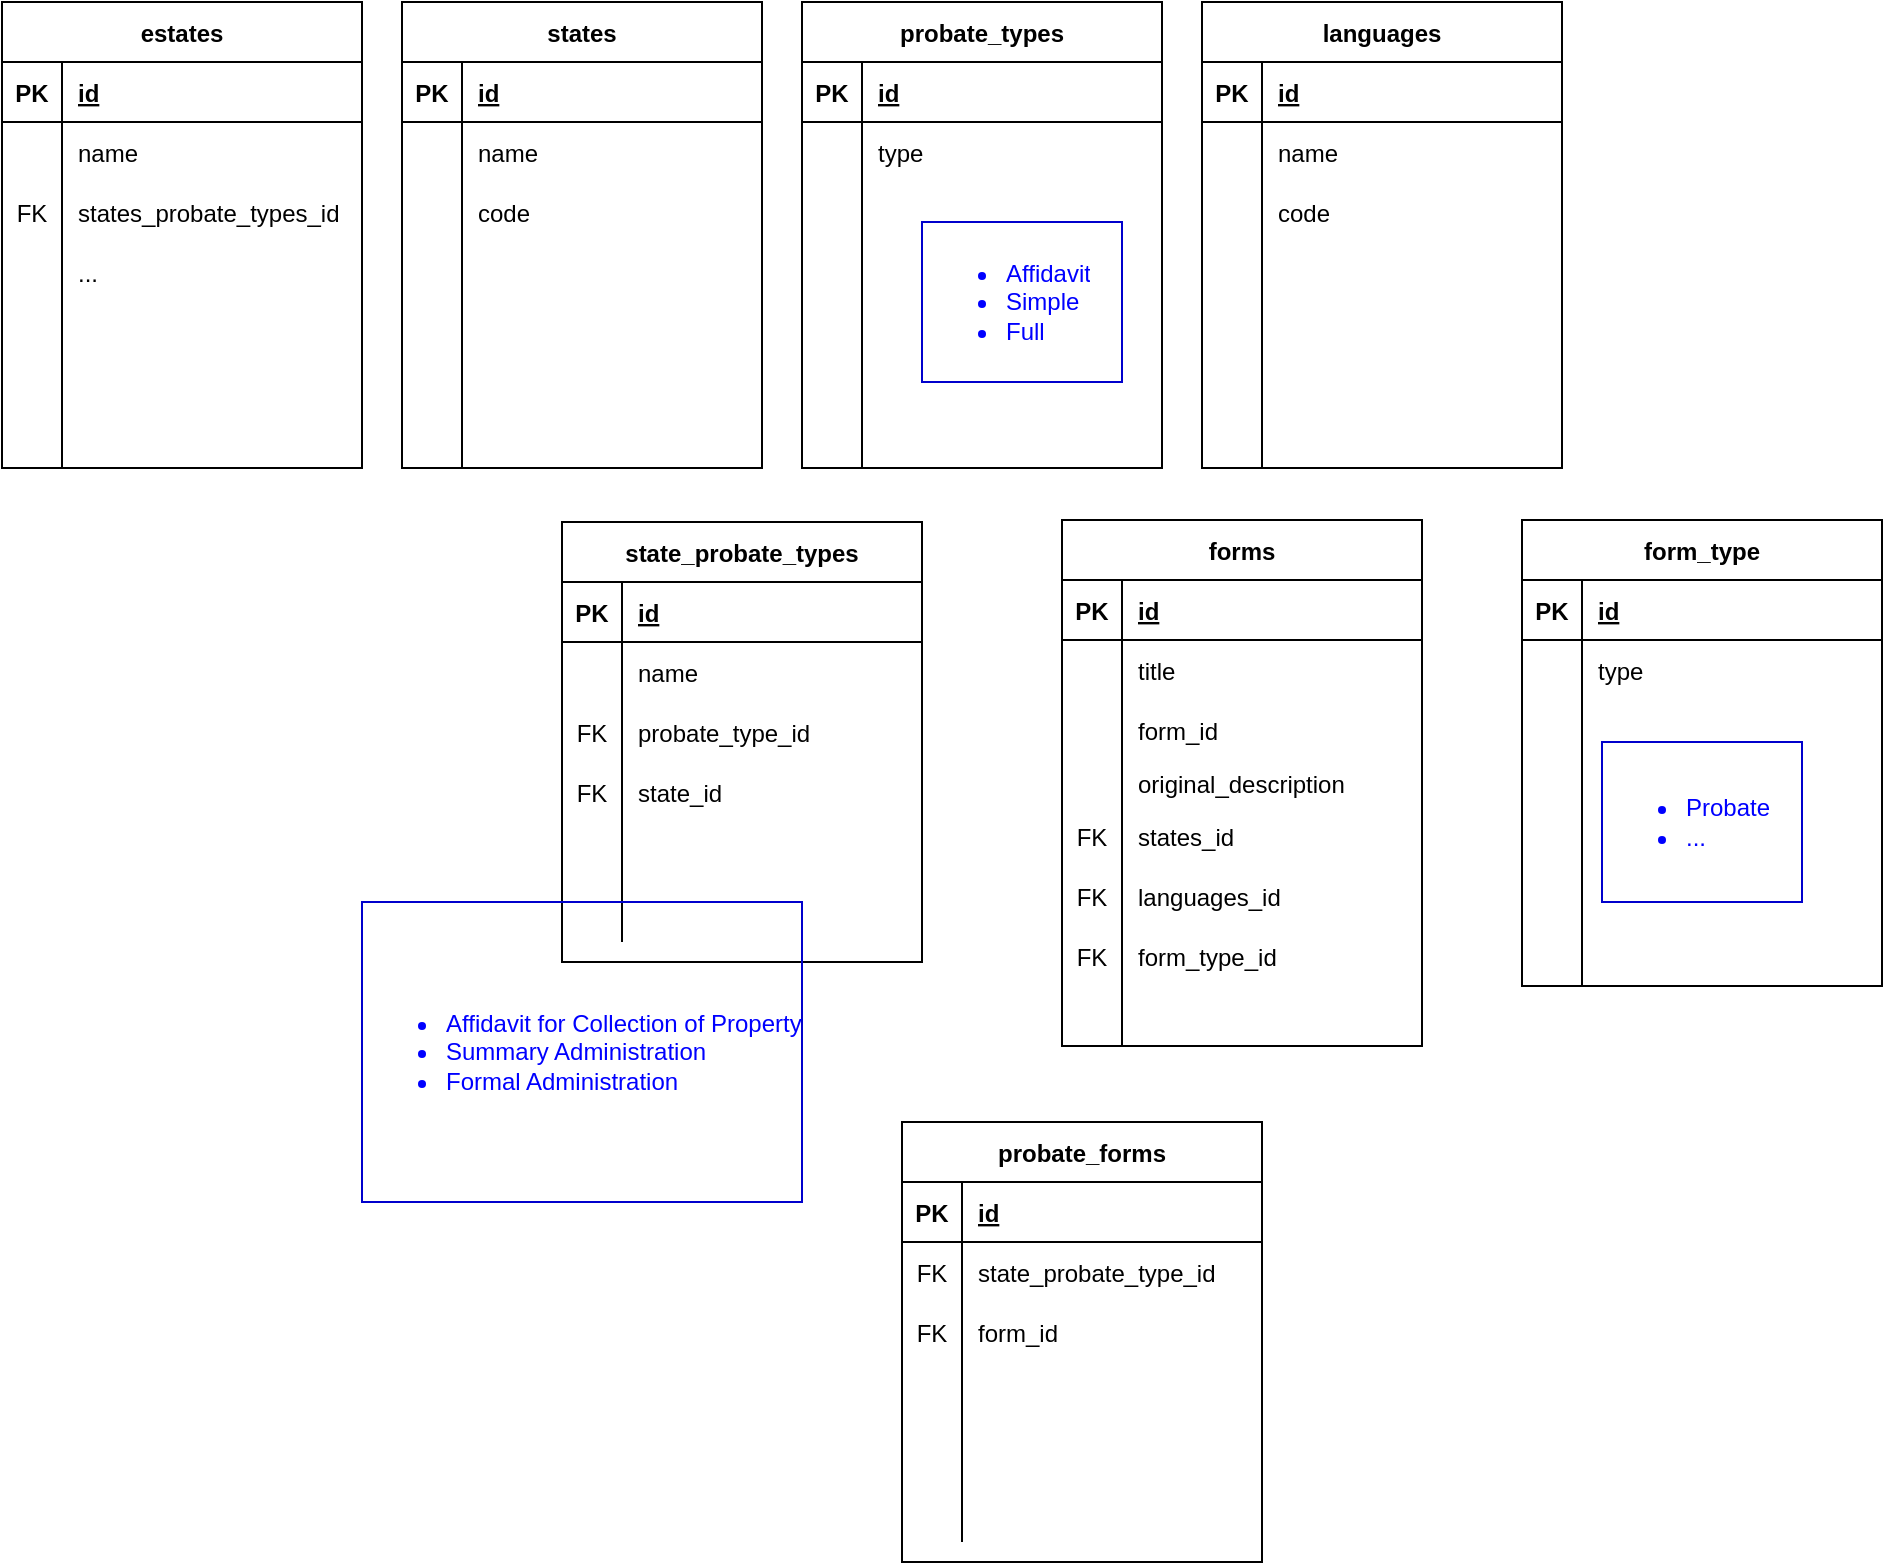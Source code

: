 <mxfile version="20.2.4" type="github">
  <diagram name="Page-1" id="9f46799a-70d6-7492-0946-bef42562c5a5">
    <mxGraphModel dx="1186" dy="667" grid="1" gridSize="10" guides="1" tooltips="1" connect="1" arrows="1" fold="1" page="1" pageScale="1" pageWidth="1100" pageHeight="850" background="none" math="0" shadow="0">
      <root>
        <mxCell id="0" />
        <mxCell id="1" parent="0" />
        <mxCell id="NDFo5cBkrjXVHuGbAwNf-1" value="estates" style="shape=table;startSize=30;container=1;collapsible=1;childLayout=tableLayout;fixedRows=1;rowLines=0;fontStyle=1;align=center;resizeLast=1;" vertex="1" parent="1">
          <mxGeometry x="40" y="40" width="180" height="233" as="geometry" />
        </mxCell>
        <mxCell id="NDFo5cBkrjXVHuGbAwNf-2" value="" style="shape=tableRow;horizontal=0;startSize=0;swimlaneHead=0;swimlaneBody=0;fillColor=none;collapsible=0;dropTarget=0;points=[[0,0.5],[1,0.5]];portConstraint=eastwest;top=0;left=0;right=0;bottom=1;" vertex="1" parent="NDFo5cBkrjXVHuGbAwNf-1">
          <mxGeometry y="30" width="180" height="30" as="geometry" />
        </mxCell>
        <mxCell id="NDFo5cBkrjXVHuGbAwNf-3" value="PK" style="shape=partialRectangle;connectable=0;fillColor=none;top=0;left=0;bottom=0;right=0;fontStyle=1;overflow=hidden;" vertex="1" parent="NDFo5cBkrjXVHuGbAwNf-2">
          <mxGeometry width="30" height="30" as="geometry">
            <mxRectangle width="30" height="30" as="alternateBounds" />
          </mxGeometry>
        </mxCell>
        <mxCell id="NDFo5cBkrjXVHuGbAwNf-4" value="id" style="shape=partialRectangle;connectable=0;fillColor=none;top=0;left=0;bottom=0;right=0;align=left;spacingLeft=6;fontStyle=5;overflow=hidden;" vertex="1" parent="NDFo5cBkrjXVHuGbAwNf-2">
          <mxGeometry x="30" width="150" height="30" as="geometry">
            <mxRectangle width="150" height="30" as="alternateBounds" />
          </mxGeometry>
        </mxCell>
        <mxCell id="NDFo5cBkrjXVHuGbAwNf-5" value="" style="shape=tableRow;horizontal=0;startSize=0;swimlaneHead=0;swimlaneBody=0;fillColor=none;collapsible=0;dropTarget=0;points=[[0,0.5],[1,0.5]];portConstraint=eastwest;top=0;left=0;right=0;bottom=0;" vertex="1" parent="NDFo5cBkrjXVHuGbAwNf-1">
          <mxGeometry y="60" width="180" height="30" as="geometry" />
        </mxCell>
        <mxCell id="NDFo5cBkrjXVHuGbAwNf-6" value="" style="shape=partialRectangle;connectable=0;fillColor=none;top=0;left=0;bottom=0;right=0;editable=1;overflow=hidden;" vertex="1" parent="NDFo5cBkrjXVHuGbAwNf-5">
          <mxGeometry width="30" height="30" as="geometry">
            <mxRectangle width="30" height="30" as="alternateBounds" />
          </mxGeometry>
        </mxCell>
        <mxCell id="NDFo5cBkrjXVHuGbAwNf-7" value="name" style="shape=partialRectangle;connectable=0;fillColor=none;top=0;left=0;bottom=0;right=0;align=left;spacingLeft=6;overflow=hidden;" vertex="1" parent="NDFo5cBkrjXVHuGbAwNf-5">
          <mxGeometry x="30" width="150" height="30" as="geometry">
            <mxRectangle width="150" height="30" as="alternateBounds" />
          </mxGeometry>
        </mxCell>
        <mxCell id="NDFo5cBkrjXVHuGbAwNf-27" value="" style="shape=tableRow;horizontal=0;startSize=0;swimlaneHead=0;swimlaneBody=0;fillColor=none;collapsible=0;dropTarget=0;points=[[0,0.5],[1,0.5]];portConstraint=eastwest;top=0;left=0;right=0;bottom=0;" vertex="1" parent="NDFo5cBkrjXVHuGbAwNf-1">
          <mxGeometry y="90" width="180" height="30" as="geometry" />
        </mxCell>
        <mxCell id="NDFo5cBkrjXVHuGbAwNf-28" value="FK" style="shape=partialRectangle;connectable=0;fillColor=none;top=0;left=0;bottom=0;right=0;fontStyle=0;overflow=hidden;" vertex="1" parent="NDFo5cBkrjXVHuGbAwNf-27">
          <mxGeometry width="30" height="30" as="geometry">
            <mxRectangle width="30" height="30" as="alternateBounds" />
          </mxGeometry>
        </mxCell>
        <mxCell id="NDFo5cBkrjXVHuGbAwNf-29" value="states_probate_types_id" style="shape=partialRectangle;connectable=0;fillColor=none;top=0;left=0;bottom=0;right=0;align=left;spacingLeft=6;fontStyle=0;overflow=hidden;" vertex="1" parent="NDFo5cBkrjXVHuGbAwNf-27">
          <mxGeometry x="30" width="150" height="30" as="geometry">
            <mxRectangle width="150" height="30" as="alternateBounds" />
          </mxGeometry>
        </mxCell>
        <mxCell id="NDFo5cBkrjXVHuGbAwNf-37" value="" style="shape=tableRow;horizontal=0;startSize=0;swimlaneHead=0;swimlaneBody=0;fillColor=none;collapsible=0;dropTarget=0;points=[[0,0.5],[1,0.5]];portConstraint=eastwest;top=0;left=0;right=0;bottom=0;" vertex="1" parent="NDFo5cBkrjXVHuGbAwNf-1">
          <mxGeometry y="120" width="180" height="30" as="geometry" />
        </mxCell>
        <mxCell id="NDFo5cBkrjXVHuGbAwNf-38" value="" style="shape=partialRectangle;connectable=0;fillColor=none;top=0;left=0;bottom=0;right=0;editable=1;overflow=hidden;" vertex="1" parent="NDFo5cBkrjXVHuGbAwNf-37">
          <mxGeometry width="30" height="30" as="geometry">
            <mxRectangle width="30" height="30" as="alternateBounds" />
          </mxGeometry>
        </mxCell>
        <mxCell id="NDFo5cBkrjXVHuGbAwNf-39" value="..." style="shape=partialRectangle;connectable=0;fillColor=none;top=0;left=0;bottom=0;right=0;align=left;spacingLeft=6;overflow=hidden;" vertex="1" parent="NDFo5cBkrjXVHuGbAwNf-37">
          <mxGeometry x="30" width="150" height="30" as="geometry">
            <mxRectangle width="150" height="30" as="alternateBounds" />
          </mxGeometry>
        </mxCell>
        <mxCell id="NDFo5cBkrjXVHuGbAwNf-8" value="" style="shape=tableRow;horizontal=0;startSize=0;swimlaneHead=0;swimlaneBody=0;fillColor=none;collapsible=0;dropTarget=0;points=[[0,0.5],[1,0.5]];portConstraint=eastwest;top=0;left=0;right=0;bottom=0;" vertex="1" parent="NDFo5cBkrjXVHuGbAwNf-1">
          <mxGeometry y="150" width="180" height="30" as="geometry" />
        </mxCell>
        <mxCell id="NDFo5cBkrjXVHuGbAwNf-9" value="" style="shape=partialRectangle;connectable=0;fillColor=none;top=0;left=0;bottom=0;right=0;editable=1;overflow=hidden;" vertex="1" parent="NDFo5cBkrjXVHuGbAwNf-8">
          <mxGeometry width="30" height="30" as="geometry">
            <mxRectangle width="30" height="30" as="alternateBounds" />
          </mxGeometry>
        </mxCell>
        <mxCell id="NDFo5cBkrjXVHuGbAwNf-10" value="" style="shape=partialRectangle;connectable=0;fillColor=none;top=0;left=0;bottom=0;right=0;align=left;spacingLeft=6;overflow=hidden;" vertex="1" parent="NDFo5cBkrjXVHuGbAwNf-8">
          <mxGeometry x="30" width="150" height="30" as="geometry">
            <mxRectangle width="150" height="30" as="alternateBounds" />
          </mxGeometry>
        </mxCell>
        <mxCell id="NDFo5cBkrjXVHuGbAwNf-11" value="" style="shape=tableRow;horizontal=0;startSize=0;swimlaneHead=0;swimlaneBody=0;fillColor=none;collapsible=0;dropTarget=0;points=[[0,0.5],[1,0.5]];portConstraint=eastwest;top=0;left=0;right=0;bottom=0;" vertex="1" parent="NDFo5cBkrjXVHuGbAwNf-1">
          <mxGeometry y="180" width="180" height="23" as="geometry" />
        </mxCell>
        <mxCell id="NDFo5cBkrjXVHuGbAwNf-12" value="" style="shape=partialRectangle;connectable=0;fillColor=none;top=0;left=0;bottom=0;right=0;editable=1;overflow=hidden;" vertex="1" parent="NDFo5cBkrjXVHuGbAwNf-11">
          <mxGeometry width="30" height="23" as="geometry">
            <mxRectangle width="30" height="23" as="alternateBounds" />
          </mxGeometry>
        </mxCell>
        <mxCell id="NDFo5cBkrjXVHuGbAwNf-13" value="" style="shape=partialRectangle;connectable=0;fillColor=none;top=0;left=0;bottom=0;right=0;align=left;spacingLeft=6;overflow=hidden;" vertex="1" parent="NDFo5cBkrjXVHuGbAwNf-11">
          <mxGeometry x="30" width="150" height="23" as="geometry">
            <mxRectangle width="150" height="23" as="alternateBounds" />
          </mxGeometry>
        </mxCell>
        <mxCell id="NDFo5cBkrjXVHuGbAwNf-30" value="" style="shape=tableRow;horizontal=0;startSize=0;swimlaneHead=0;swimlaneBody=0;fillColor=none;collapsible=0;dropTarget=0;points=[[0,0.5],[1,0.5]];portConstraint=eastwest;top=0;left=0;right=0;bottom=0;" vertex="1" parent="NDFo5cBkrjXVHuGbAwNf-1">
          <mxGeometry y="203" width="180" height="30" as="geometry" />
        </mxCell>
        <mxCell id="NDFo5cBkrjXVHuGbAwNf-31" value="" style="shape=partialRectangle;connectable=0;fillColor=none;top=0;left=0;bottom=0;right=0;fontStyle=0;overflow=hidden;" vertex="1" parent="NDFo5cBkrjXVHuGbAwNf-30">
          <mxGeometry width="30" height="30" as="geometry">
            <mxRectangle width="30" height="30" as="alternateBounds" />
          </mxGeometry>
        </mxCell>
        <mxCell id="NDFo5cBkrjXVHuGbAwNf-32" value="" style="shape=partialRectangle;connectable=0;fillColor=none;top=0;left=0;bottom=0;right=0;align=left;spacingLeft=6;fontStyle=0;overflow=hidden;" vertex="1" parent="NDFo5cBkrjXVHuGbAwNf-30">
          <mxGeometry x="30" width="150" height="30" as="geometry">
            <mxRectangle width="150" height="30" as="alternateBounds" />
          </mxGeometry>
        </mxCell>
        <mxCell id="NDFo5cBkrjXVHuGbAwNf-40" value="forms" style="shape=table;startSize=30;container=1;collapsible=1;childLayout=tableLayout;fixedRows=1;rowLines=0;fontStyle=1;align=center;resizeLast=1;" vertex="1" parent="1">
          <mxGeometry x="570" y="299" width="180" height="263" as="geometry" />
        </mxCell>
        <mxCell id="NDFo5cBkrjXVHuGbAwNf-41" value="" style="shape=tableRow;horizontal=0;startSize=0;swimlaneHead=0;swimlaneBody=0;fillColor=none;collapsible=0;dropTarget=0;points=[[0,0.5],[1,0.5]];portConstraint=eastwest;top=0;left=0;right=0;bottom=1;" vertex="1" parent="NDFo5cBkrjXVHuGbAwNf-40">
          <mxGeometry y="30" width="180" height="30" as="geometry" />
        </mxCell>
        <mxCell id="NDFo5cBkrjXVHuGbAwNf-42" value="PK" style="shape=partialRectangle;connectable=0;fillColor=none;top=0;left=0;bottom=0;right=0;fontStyle=1;overflow=hidden;" vertex="1" parent="NDFo5cBkrjXVHuGbAwNf-41">
          <mxGeometry width="30" height="30" as="geometry">
            <mxRectangle width="30" height="30" as="alternateBounds" />
          </mxGeometry>
        </mxCell>
        <mxCell id="NDFo5cBkrjXVHuGbAwNf-43" value="id" style="shape=partialRectangle;connectable=0;fillColor=none;top=0;left=0;bottom=0;right=0;align=left;spacingLeft=6;fontStyle=5;overflow=hidden;" vertex="1" parent="NDFo5cBkrjXVHuGbAwNf-41">
          <mxGeometry x="30" width="150" height="30" as="geometry">
            <mxRectangle width="150" height="30" as="alternateBounds" />
          </mxGeometry>
        </mxCell>
        <mxCell id="NDFo5cBkrjXVHuGbAwNf-44" value="" style="shape=tableRow;horizontal=0;startSize=0;swimlaneHead=0;swimlaneBody=0;fillColor=none;collapsible=0;dropTarget=0;points=[[0,0.5],[1,0.5]];portConstraint=eastwest;top=0;left=0;right=0;bottom=0;" vertex="1" parent="NDFo5cBkrjXVHuGbAwNf-40">
          <mxGeometry y="60" width="180" height="30" as="geometry" />
        </mxCell>
        <mxCell id="NDFo5cBkrjXVHuGbAwNf-45" value="" style="shape=partialRectangle;connectable=0;fillColor=none;top=0;left=0;bottom=0;right=0;editable=1;overflow=hidden;" vertex="1" parent="NDFo5cBkrjXVHuGbAwNf-44">
          <mxGeometry width="30" height="30" as="geometry">
            <mxRectangle width="30" height="30" as="alternateBounds" />
          </mxGeometry>
        </mxCell>
        <mxCell id="NDFo5cBkrjXVHuGbAwNf-46" value="title" style="shape=partialRectangle;connectable=0;fillColor=none;top=0;left=0;bottom=0;right=0;align=left;spacingLeft=6;overflow=hidden;" vertex="1" parent="NDFo5cBkrjXVHuGbAwNf-44">
          <mxGeometry x="30" width="150" height="30" as="geometry">
            <mxRectangle width="150" height="30" as="alternateBounds" />
          </mxGeometry>
        </mxCell>
        <mxCell id="NDFo5cBkrjXVHuGbAwNf-47" value="" style="shape=tableRow;horizontal=0;startSize=0;swimlaneHead=0;swimlaneBody=0;fillColor=none;collapsible=0;dropTarget=0;points=[[0,0.5],[1,0.5]];portConstraint=eastwest;top=0;left=0;right=0;bottom=0;" vertex="1" parent="NDFo5cBkrjXVHuGbAwNf-40">
          <mxGeometry y="90" width="180" height="30" as="geometry" />
        </mxCell>
        <mxCell id="NDFo5cBkrjXVHuGbAwNf-48" value="" style="shape=partialRectangle;connectable=0;fillColor=none;top=0;left=0;bottom=0;right=0;editable=1;overflow=hidden;" vertex="1" parent="NDFo5cBkrjXVHuGbAwNf-47">
          <mxGeometry width="30" height="30" as="geometry">
            <mxRectangle width="30" height="30" as="alternateBounds" />
          </mxGeometry>
        </mxCell>
        <mxCell id="NDFo5cBkrjXVHuGbAwNf-49" value="form_id" style="shape=partialRectangle;connectable=0;fillColor=none;top=0;left=0;bottom=0;right=0;align=left;spacingLeft=6;overflow=hidden;" vertex="1" parent="NDFo5cBkrjXVHuGbAwNf-47">
          <mxGeometry x="30" width="150" height="30" as="geometry">
            <mxRectangle width="150" height="30" as="alternateBounds" />
          </mxGeometry>
        </mxCell>
        <mxCell id="NDFo5cBkrjXVHuGbAwNf-50" value="" style="shape=tableRow;horizontal=0;startSize=0;swimlaneHead=0;swimlaneBody=0;fillColor=none;collapsible=0;dropTarget=0;points=[[0,0.5],[1,0.5]];portConstraint=eastwest;top=0;left=0;right=0;bottom=0;" vertex="1" parent="NDFo5cBkrjXVHuGbAwNf-40">
          <mxGeometry y="120" width="180" height="23" as="geometry" />
        </mxCell>
        <mxCell id="NDFo5cBkrjXVHuGbAwNf-51" value="" style="shape=partialRectangle;connectable=0;fillColor=none;top=0;left=0;bottom=0;right=0;editable=1;overflow=hidden;" vertex="1" parent="NDFo5cBkrjXVHuGbAwNf-50">
          <mxGeometry width="30" height="23" as="geometry">
            <mxRectangle width="30" height="23" as="alternateBounds" />
          </mxGeometry>
        </mxCell>
        <mxCell id="NDFo5cBkrjXVHuGbAwNf-52" value="original_description" style="shape=partialRectangle;connectable=0;fillColor=none;top=0;left=0;bottom=0;right=0;align=left;spacingLeft=6;overflow=hidden;" vertex="1" parent="NDFo5cBkrjXVHuGbAwNf-50">
          <mxGeometry x="30" width="150" height="23" as="geometry">
            <mxRectangle width="150" height="23" as="alternateBounds" />
          </mxGeometry>
        </mxCell>
        <mxCell id="NDFo5cBkrjXVHuGbAwNf-53" value="" style="shape=tableRow;horizontal=0;startSize=0;swimlaneHead=0;swimlaneBody=0;fillColor=none;collapsible=0;dropTarget=0;points=[[0,0.5],[1,0.5]];portConstraint=eastwest;top=0;left=0;right=0;bottom=0;" vertex="1" parent="NDFo5cBkrjXVHuGbAwNf-40">
          <mxGeometry y="143" width="180" height="30" as="geometry" />
        </mxCell>
        <mxCell id="NDFo5cBkrjXVHuGbAwNf-54" value="FK" style="shape=partialRectangle;connectable=0;fillColor=none;top=0;left=0;bottom=0;right=0;fontStyle=0;overflow=hidden;" vertex="1" parent="NDFo5cBkrjXVHuGbAwNf-53">
          <mxGeometry width="30" height="30" as="geometry">
            <mxRectangle width="30" height="30" as="alternateBounds" />
          </mxGeometry>
        </mxCell>
        <mxCell id="NDFo5cBkrjXVHuGbAwNf-55" value="states_id" style="shape=partialRectangle;connectable=0;fillColor=none;top=0;left=0;bottom=0;right=0;align=left;spacingLeft=6;fontStyle=0;overflow=hidden;" vertex="1" parent="NDFo5cBkrjXVHuGbAwNf-53">
          <mxGeometry x="30" width="150" height="30" as="geometry">
            <mxRectangle width="150" height="30" as="alternateBounds" />
          </mxGeometry>
        </mxCell>
        <mxCell id="NDFo5cBkrjXVHuGbAwNf-56" value="" style="shape=tableRow;horizontal=0;startSize=0;swimlaneHead=0;swimlaneBody=0;fillColor=none;collapsible=0;dropTarget=0;points=[[0,0.5],[1,0.5]];portConstraint=eastwest;top=0;left=0;right=0;bottom=0;" vertex="1" parent="NDFo5cBkrjXVHuGbAwNf-40">
          <mxGeometry y="173" width="180" height="30" as="geometry" />
        </mxCell>
        <mxCell id="NDFo5cBkrjXVHuGbAwNf-57" value="FK" style="shape=partialRectangle;connectable=0;fillColor=none;top=0;left=0;bottom=0;right=0;fontStyle=0;overflow=hidden;" vertex="1" parent="NDFo5cBkrjXVHuGbAwNf-56">
          <mxGeometry width="30" height="30" as="geometry">
            <mxRectangle width="30" height="30" as="alternateBounds" />
          </mxGeometry>
        </mxCell>
        <mxCell id="NDFo5cBkrjXVHuGbAwNf-58" value="languages_id" style="shape=partialRectangle;connectable=0;fillColor=none;top=0;left=0;bottom=0;right=0;align=left;spacingLeft=6;fontStyle=0;overflow=hidden;" vertex="1" parent="NDFo5cBkrjXVHuGbAwNf-56">
          <mxGeometry x="30" width="150" height="30" as="geometry">
            <mxRectangle width="150" height="30" as="alternateBounds" />
          </mxGeometry>
        </mxCell>
        <mxCell id="NDFo5cBkrjXVHuGbAwNf-213" value="" style="shape=tableRow;horizontal=0;startSize=0;swimlaneHead=0;swimlaneBody=0;fillColor=none;collapsible=0;dropTarget=0;points=[[0,0.5],[1,0.5]];portConstraint=eastwest;top=0;left=0;right=0;bottom=0;" vertex="1" parent="NDFo5cBkrjXVHuGbAwNf-40">
          <mxGeometry y="203" width="180" height="30" as="geometry" />
        </mxCell>
        <mxCell id="NDFo5cBkrjXVHuGbAwNf-214" value="FK" style="shape=partialRectangle;connectable=0;fillColor=none;top=0;left=0;bottom=0;right=0;fontStyle=0;overflow=hidden;" vertex="1" parent="NDFo5cBkrjXVHuGbAwNf-213">
          <mxGeometry width="30" height="30" as="geometry">
            <mxRectangle width="30" height="30" as="alternateBounds" />
          </mxGeometry>
        </mxCell>
        <mxCell id="NDFo5cBkrjXVHuGbAwNf-215" value="form_type_id" style="shape=partialRectangle;connectable=0;fillColor=none;top=0;left=0;bottom=0;right=0;align=left;spacingLeft=6;fontStyle=0;overflow=hidden;" vertex="1" parent="NDFo5cBkrjXVHuGbAwNf-213">
          <mxGeometry x="30" width="150" height="30" as="geometry">
            <mxRectangle width="150" height="30" as="alternateBounds" />
          </mxGeometry>
        </mxCell>
        <mxCell id="NDFo5cBkrjXVHuGbAwNf-59" value="" style="shape=tableRow;horizontal=0;startSize=0;swimlaneHead=0;swimlaneBody=0;fillColor=none;collapsible=0;dropTarget=0;points=[[0,0.5],[1,0.5]];portConstraint=eastwest;top=0;left=0;right=0;bottom=0;" vertex="1" parent="NDFo5cBkrjXVHuGbAwNf-40">
          <mxGeometry y="233" width="180" height="30" as="geometry" />
        </mxCell>
        <mxCell id="NDFo5cBkrjXVHuGbAwNf-60" value="" style="shape=partialRectangle;connectable=0;fillColor=none;top=0;left=0;bottom=0;right=0;editable=1;overflow=hidden;" vertex="1" parent="NDFo5cBkrjXVHuGbAwNf-59">
          <mxGeometry width="30" height="30" as="geometry">
            <mxRectangle width="30" height="30" as="alternateBounds" />
          </mxGeometry>
        </mxCell>
        <mxCell id="NDFo5cBkrjXVHuGbAwNf-61" value="" style="shape=partialRectangle;connectable=0;fillColor=none;top=0;left=0;bottom=0;right=0;align=left;spacingLeft=6;overflow=hidden;" vertex="1" parent="NDFo5cBkrjXVHuGbAwNf-59">
          <mxGeometry x="30" width="150" height="30" as="geometry">
            <mxRectangle width="150" height="30" as="alternateBounds" />
          </mxGeometry>
        </mxCell>
        <mxCell id="NDFo5cBkrjXVHuGbAwNf-62" value="probate_types" style="shape=table;startSize=30;container=1;collapsible=1;childLayout=tableLayout;fixedRows=1;rowLines=0;fontStyle=1;align=center;resizeLast=1;" vertex="1" parent="1">
          <mxGeometry x="440" y="40" width="180" height="233" as="geometry" />
        </mxCell>
        <mxCell id="NDFo5cBkrjXVHuGbAwNf-63" value="" style="shape=tableRow;horizontal=0;startSize=0;swimlaneHead=0;swimlaneBody=0;fillColor=none;collapsible=0;dropTarget=0;points=[[0,0.5],[1,0.5]];portConstraint=eastwest;top=0;left=0;right=0;bottom=1;" vertex="1" parent="NDFo5cBkrjXVHuGbAwNf-62">
          <mxGeometry y="30" width="180" height="30" as="geometry" />
        </mxCell>
        <mxCell id="NDFo5cBkrjXVHuGbAwNf-64" value="PK" style="shape=partialRectangle;connectable=0;fillColor=none;top=0;left=0;bottom=0;right=0;fontStyle=1;overflow=hidden;" vertex="1" parent="NDFo5cBkrjXVHuGbAwNf-63">
          <mxGeometry width="30" height="30" as="geometry">
            <mxRectangle width="30" height="30" as="alternateBounds" />
          </mxGeometry>
        </mxCell>
        <mxCell id="NDFo5cBkrjXVHuGbAwNf-65" value="id" style="shape=partialRectangle;connectable=0;fillColor=none;top=0;left=0;bottom=0;right=0;align=left;spacingLeft=6;fontStyle=5;overflow=hidden;" vertex="1" parent="NDFo5cBkrjXVHuGbAwNf-63">
          <mxGeometry x="30" width="150" height="30" as="geometry">
            <mxRectangle width="150" height="30" as="alternateBounds" />
          </mxGeometry>
        </mxCell>
        <mxCell id="NDFo5cBkrjXVHuGbAwNf-66" value="" style="shape=tableRow;horizontal=0;startSize=0;swimlaneHead=0;swimlaneBody=0;fillColor=none;collapsible=0;dropTarget=0;points=[[0,0.5],[1,0.5]];portConstraint=eastwest;top=0;left=0;right=0;bottom=0;" vertex="1" parent="NDFo5cBkrjXVHuGbAwNf-62">
          <mxGeometry y="60" width="180" height="30" as="geometry" />
        </mxCell>
        <mxCell id="NDFo5cBkrjXVHuGbAwNf-67" value="" style="shape=partialRectangle;connectable=0;fillColor=none;top=0;left=0;bottom=0;right=0;editable=1;overflow=hidden;" vertex="1" parent="NDFo5cBkrjXVHuGbAwNf-66">
          <mxGeometry width="30" height="30" as="geometry">
            <mxRectangle width="30" height="30" as="alternateBounds" />
          </mxGeometry>
        </mxCell>
        <mxCell id="NDFo5cBkrjXVHuGbAwNf-68" value="type" style="shape=partialRectangle;connectable=0;fillColor=none;top=0;left=0;bottom=0;right=0;align=left;spacingLeft=6;overflow=hidden;" vertex="1" parent="NDFo5cBkrjXVHuGbAwNf-66">
          <mxGeometry x="30" width="150" height="30" as="geometry">
            <mxRectangle width="150" height="30" as="alternateBounds" />
          </mxGeometry>
        </mxCell>
        <mxCell id="NDFo5cBkrjXVHuGbAwNf-69" value="" style="shape=tableRow;horizontal=0;startSize=0;swimlaneHead=0;swimlaneBody=0;fillColor=none;collapsible=0;dropTarget=0;points=[[0,0.5],[1,0.5]];portConstraint=eastwest;top=0;left=0;right=0;bottom=0;" vertex="1" parent="NDFo5cBkrjXVHuGbAwNf-62">
          <mxGeometry y="90" width="180" height="30" as="geometry" />
        </mxCell>
        <mxCell id="NDFo5cBkrjXVHuGbAwNf-70" value="" style="shape=partialRectangle;connectable=0;fillColor=none;top=0;left=0;bottom=0;right=0;fontStyle=0;overflow=hidden;" vertex="1" parent="NDFo5cBkrjXVHuGbAwNf-69">
          <mxGeometry width="30" height="30" as="geometry">
            <mxRectangle width="30" height="30" as="alternateBounds" />
          </mxGeometry>
        </mxCell>
        <mxCell id="NDFo5cBkrjXVHuGbAwNf-71" value="" style="shape=partialRectangle;connectable=0;fillColor=none;top=0;left=0;bottom=0;right=0;align=left;spacingLeft=6;fontStyle=0;overflow=hidden;" vertex="1" parent="NDFo5cBkrjXVHuGbAwNf-69">
          <mxGeometry x="30" width="150" height="30" as="geometry">
            <mxRectangle width="150" height="30" as="alternateBounds" />
          </mxGeometry>
        </mxCell>
        <mxCell id="NDFo5cBkrjXVHuGbAwNf-72" value="" style="shape=tableRow;horizontal=0;startSize=0;swimlaneHead=0;swimlaneBody=0;fillColor=none;collapsible=0;dropTarget=0;points=[[0,0.5],[1,0.5]];portConstraint=eastwest;top=0;left=0;right=0;bottom=0;" vertex="1" parent="NDFo5cBkrjXVHuGbAwNf-62">
          <mxGeometry y="120" width="180" height="30" as="geometry" />
        </mxCell>
        <mxCell id="NDFo5cBkrjXVHuGbAwNf-73" value="" style="shape=partialRectangle;connectable=0;fillColor=none;top=0;left=0;bottom=0;right=0;editable=1;overflow=hidden;" vertex="1" parent="NDFo5cBkrjXVHuGbAwNf-72">
          <mxGeometry width="30" height="30" as="geometry">
            <mxRectangle width="30" height="30" as="alternateBounds" />
          </mxGeometry>
        </mxCell>
        <mxCell id="NDFo5cBkrjXVHuGbAwNf-74" value="" style="shape=partialRectangle;connectable=0;fillColor=none;top=0;left=0;bottom=0;right=0;align=left;spacingLeft=6;overflow=hidden;" vertex="1" parent="NDFo5cBkrjXVHuGbAwNf-72">
          <mxGeometry x="30" width="150" height="30" as="geometry">
            <mxRectangle width="150" height="30" as="alternateBounds" />
          </mxGeometry>
        </mxCell>
        <mxCell id="NDFo5cBkrjXVHuGbAwNf-75" value="" style="shape=tableRow;horizontal=0;startSize=0;swimlaneHead=0;swimlaneBody=0;fillColor=none;collapsible=0;dropTarget=0;points=[[0,0.5],[1,0.5]];portConstraint=eastwest;top=0;left=0;right=0;bottom=0;" vertex="1" parent="NDFo5cBkrjXVHuGbAwNf-62">
          <mxGeometry y="150" width="180" height="30" as="geometry" />
        </mxCell>
        <mxCell id="NDFo5cBkrjXVHuGbAwNf-76" value="" style="shape=partialRectangle;connectable=0;fillColor=none;top=0;left=0;bottom=0;right=0;editable=1;overflow=hidden;" vertex="1" parent="NDFo5cBkrjXVHuGbAwNf-75">
          <mxGeometry width="30" height="30" as="geometry">
            <mxRectangle width="30" height="30" as="alternateBounds" />
          </mxGeometry>
        </mxCell>
        <mxCell id="NDFo5cBkrjXVHuGbAwNf-77" value="" style="shape=partialRectangle;connectable=0;fillColor=none;top=0;left=0;bottom=0;right=0;align=left;spacingLeft=6;overflow=hidden;" vertex="1" parent="NDFo5cBkrjXVHuGbAwNf-75">
          <mxGeometry x="30" width="150" height="30" as="geometry">
            <mxRectangle width="150" height="30" as="alternateBounds" />
          </mxGeometry>
        </mxCell>
        <mxCell id="NDFo5cBkrjXVHuGbAwNf-78" value="" style="shape=tableRow;horizontal=0;startSize=0;swimlaneHead=0;swimlaneBody=0;fillColor=none;collapsible=0;dropTarget=0;points=[[0,0.5],[1,0.5]];portConstraint=eastwest;top=0;left=0;right=0;bottom=0;" vertex="1" parent="NDFo5cBkrjXVHuGbAwNf-62">
          <mxGeometry y="180" width="180" height="23" as="geometry" />
        </mxCell>
        <mxCell id="NDFo5cBkrjXVHuGbAwNf-79" value="" style="shape=partialRectangle;connectable=0;fillColor=none;top=0;left=0;bottom=0;right=0;editable=1;overflow=hidden;" vertex="1" parent="NDFo5cBkrjXVHuGbAwNf-78">
          <mxGeometry width="30" height="23" as="geometry">
            <mxRectangle width="30" height="23" as="alternateBounds" />
          </mxGeometry>
        </mxCell>
        <mxCell id="NDFo5cBkrjXVHuGbAwNf-80" value="" style="shape=partialRectangle;connectable=0;fillColor=none;top=0;left=0;bottom=0;right=0;align=left;spacingLeft=6;overflow=hidden;" vertex="1" parent="NDFo5cBkrjXVHuGbAwNf-78">
          <mxGeometry x="30" width="150" height="23" as="geometry">
            <mxRectangle width="150" height="23" as="alternateBounds" />
          </mxGeometry>
        </mxCell>
        <mxCell id="NDFo5cBkrjXVHuGbAwNf-81" value="" style="shape=tableRow;horizontal=0;startSize=0;swimlaneHead=0;swimlaneBody=0;fillColor=none;collapsible=0;dropTarget=0;points=[[0,0.5],[1,0.5]];portConstraint=eastwest;top=0;left=0;right=0;bottom=0;" vertex="1" parent="NDFo5cBkrjXVHuGbAwNf-62">
          <mxGeometry y="203" width="180" height="30" as="geometry" />
        </mxCell>
        <mxCell id="NDFo5cBkrjXVHuGbAwNf-82" value="" style="shape=partialRectangle;connectable=0;fillColor=none;top=0;left=0;bottom=0;right=0;fontStyle=0;overflow=hidden;" vertex="1" parent="NDFo5cBkrjXVHuGbAwNf-81">
          <mxGeometry width="30" height="30" as="geometry">
            <mxRectangle width="30" height="30" as="alternateBounds" />
          </mxGeometry>
        </mxCell>
        <mxCell id="NDFo5cBkrjXVHuGbAwNf-83" value="" style="shape=partialRectangle;connectable=0;fillColor=none;top=0;left=0;bottom=0;right=0;align=left;spacingLeft=6;fontStyle=0;overflow=hidden;" vertex="1" parent="NDFo5cBkrjXVHuGbAwNf-81">
          <mxGeometry x="30" width="150" height="30" as="geometry">
            <mxRectangle width="150" height="30" as="alternateBounds" />
          </mxGeometry>
        </mxCell>
        <mxCell id="NDFo5cBkrjXVHuGbAwNf-112" value="state_probate_types" style="shape=table;startSize=30;container=1;collapsible=1;childLayout=tableLayout;fixedRows=1;rowLines=0;fontStyle=1;align=center;resizeLast=1;" vertex="1" parent="1">
          <mxGeometry x="320" y="300" width="180" height="220" as="geometry" />
        </mxCell>
        <mxCell id="NDFo5cBkrjXVHuGbAwNf-113" value="" style="shape=tableRow;horizontal=0;startSize=0;swimlaneHead=0;swimlaneBody=0;fillColor=none;collapsible=0;dropTarget=0;points=[[0,0.5],[1,0.5]];portConstraint=eastwest;top=0;left=0;right=0;bottom=1;" vertex="1" parent="NDFo5cBkrjXVHuGbAwNf-112">
          <mxGeometry y="30" width="180" height="30" as="geometry" />
        </mxCell>
        <mxCell id="NDFo5cBkrjXVHuGbAwNf-114" value="PK" style="shape=partialRectangle;connectable=0;fillColor=none;top=0;left=0;bottom=0;right=0;fontStyle=1;overflow=hidden;" vertex="1" parent="NDFo5cBkrjXVHuGbAwNf-113">
          <mxGeometry width="30" height="30" as="geometry">
            <mxRectangle width="30" height="30" as="alternateBounds" />
          </mxGeometry>
        </mxCell>
        <mxCell id="NDFo5cBkrjXVHuGbAwNf-115" value="id" style="shape=partialRectangle;connectable=0;fillColor=none;top=0;left=0;bottom=0;right=0;align=left;spacingLeft=6;fontStyle=5;overflow=hidden;" vertex="1" parent="NDFo5cBkrjXVHuGbAwNf-113">
          <mxGeometry x="30" width="150" height="30" as="geometry">
            <mxRectangle width="150" height="30" as="alternateBounds" />
          </mxGeometry>
        </mxCell>
        <mxCell id="NDFo5cBkrjXVHuGbAwNf-116" value="" style="shape=tableRow;horizontal=0;startSize=0;swimlaneHead=0;swimlaneBody=0;fillColor=none;collapsible=0;dropTarget=0;points=[[0,0.5],[1,0.5]];portConstraint=eastwest;top=0;left=0;right=0;bottom=0;" vertex="1" parent="NDFo5cBkrjXVHuGbAwNf-112">
          <mxGeometry y="60" width="180" height="30" as="geometry" />
        </mxCell>
        <mxCell id="NDFo5cBkrjXVHuGbAwNf-117" value="" style="shape=partialRectangle;connectable=0;fillColor=none;top=0;left=0;bottom=0;right=0;editable=1;overflow=hidden;" vertex="1" parent="NDFo5cBkrjXVHuGbAwNf-116">
          <mxGeometry width="30" height="30" as="geometry">
            <mxRectangle width="30" height="30" as="alternateBounds" />
          </mxGeometry>
        </mxCell>
        <mxCell id="NDFo5cBkrjXVHuGbAwNf-118" value="name" style="shape=partialRectangle;connectable=0;fillColor=none;top=0;left=0;bottom=0;right=0;align=left;spacingLeft=6;overflow=hidden;" vertex="1" parent="NDFo5cBkrjXVHuGbAwNf-116">
          <mxGeometry x="30" width="150" height="30" as="geometry">
            <mxRectangle width="150" height="30" as="alternateBounds" />
          </mxGeometry>
        </mxCell>
        <mxCell id="NDFo5cBkrjXVHuGbAwNf-109" value="" style="shape=tableRow;horizontal=0;startSize=0;swimlaneHead=0;swimlaneBody=0;fillColor=none;collapsible=0;dropTarget=0;points=[[0,0.5],[1,0.5]];portConstraint=eastwest;top=0;left=0;right=0;bottom=0;" vertex="1" parent="NDFo5cBkrjXVHuGbAwNf-112">
          <mxGeometry y="90" width="180" height="30" as="geometry" />
        </mxCell>
        <mxCell id="NDFo5cBkrjXVHuGbAwNf-110" value="FK" style="shape=partialRectangle;connectable=0;fillColor=none;top=0;left=0;bottom=0;right=0;fontStyle=0;overflow=hidden;" vertex="1" parent="NDFo5cBkrjXVHuGbAwNf-109">
          <mxGeometry width="30" height="30" as="geometry">
            <mxRectangle width="30" height="30" as="alternateBounds" />
          </mxGeometry>
        </mxCell>
        <mxCell id="NDFo5cBkrjXVHuGbAwNf-111" value="probate_type_id" style="shape=partialRectangle;connectable=0;fillColor=none;top=0;left=0;bottom=0;right=0;align=left;spacingLeft=6;fontStyle=0;overflow=hidden;" vertex="1" parent="NDFo5cBkrjXVHuGbAwNf-109">
          <mxGeometry x="30" width="150" height="30" as="geometry">
            <mxRectangle width="150" height="30" as="alternateBounds" />
          </mxGeometry>
        </mxCell>
        <mxCell id="NDFo5cBkrjXVHuGbAwNf-106" value="" style="shape=tableRow;horizontal=0;startSize=0;swimlaneHead=0;swimlaneBody=0;fillColor=none;collapsible=0;dropTarget=0;points=[[0,0.5],[1,0.5]];portConstraint=eastwest;top=0;left=0;right=0;bottom=0;" vertex="1" parent="NDFo5cBkrjXVHuGbAwNf-112">
          <mxGeometry y="120" width="180" height="30" as="geometry" />
        </mxCell>
        <mxCell id="NDFo5cBkrjXVHuGbAwNf-107" value="FK" style="shape=partialRectangle;connectable=0;fillColor=none;top=0;left=0;bottom=0;right=0;fontStyle=0;overflow=hidden;" vertex="1" parent="NDFo5cBkrjXVHuGbAwNf-106">
          <mxGeometry width="30" height="30" as="geometry">
            <mxRectangle width="30" height="30" as="alternateBounds" />
          </mxGeometry>
        </mxCell>
        <mxCell id="NDFo5cBkrjXVHuGbAwNf-108" value="state_id" style="shape=partialRectangle;connectable=0;fillColor=none;top=0;left=0;bottom=0;right=0;align=left;spacingLeft=6;fontStyle=0;overflow=hidden;" vertex="1" parent="NDFo5cBkrjXVHuGbAwNf-106">
          <mxGeometry x="30" width="150" height="30" as="geometry">
            <mxRectangle width="150" height="30" as="alternateBounds" />
          </mxGeometry>
        </mxCell>
        <mxCell id="NDFo5cBkrjXVHuGbAwNf-119" value="" style="shape=tableRow;horizontal=0;startSize=0;swimlaneHead=0;swimlaneBody=0;fillColor=none;collapsible=0;dropTarget=0;points=[[0,0.5],[1,0.5]];portConstraint=eastwest;top=0;left=0;right=0;bottom=0;" vertex="1" parent="NDFo5cBkrjXVHuGbAwNf-112">
          <mxGeometry y="150" width="180" height="30" as="geometry" />
        </mxCell>
        <mxCell id="NDFo5cBkrjXVHuGbAwNf-120" value="" style="shape=partialRectangle;connectable=0;fillColor=none;top=0;left=0;bottom=0;right=0;editable=1;overflow=hidden;" vertex="1" parent="NDFo5cBkrjXVHuGbAwNf-119">
          <mxGeometry width="30" height="30" as="geometry">
            <mxRectangle width="30" height="30" as="alternateBounds" />
          </mxGeometry>
        </mxCell>
        <mxCell id="NDFo5cBkrjXVHuGbAwNf-121" value="" style="shape=partialRectangle;connectable=0;fillColor=none;top=0;left=0;bottom=0;right=0;align=left;spacingLeft=6;overflow=hidden;" vertex="1" parent="NDFo5cBkrjXVHuGbAwNf-119">
          <mxGeometry x="30" width="150" height="30" as="geometry">
            <mxRectangle width="150" height="30" as="alternateBounds" />
          </mxGeometry>
        </mxCell>
        <mxCell id="NDFo5cBkrjXVHuGbAwNf-122" value="" style="shape=tableRow;horizontal=0;startSize=0;swimlaneHead=0;swimlaneBody=0;fillColor=none;collapsible=0;dropTarget=0;points=[[0,0.5],[1,0.5]];portConstraint=eastwest;top=0;left=0;right=0;bottom=0;" vertex="1" parent="NDFo5cBkrjXVHuGbAwNf-112">
          <mxGeometry y="180" width="180" height="30" as="geometry" />
        </mxCell>
        <mxCell id="NDFo5cBkrjXVHuGbAwNf-123" value="" style="shape=partialRectangle;connectable=0;fillColor=none;top=0;left=0;bottom=0;right=0;editable=1;overflow=hidden;" vertex="1" parent="NDFo5cBkrjXVHuGbAwNf-122">
          <mxGeometry width="30" height="30" as="geometry">
            <mxRectangle width="30" height="30" as="alternateBounds" />
          </mxGeometry>
        </mxCell>
        <mxCell id="NDFo5cBkrjXVHuGbAwNf-124" value="" style="shape=partialRectangle;connectable=0;fillColor=none;top=0;left=0;bottom=0;right=0;align=left;spacingLeft=6;overflow=hidden;" vertex="1" parent="NDFo5cBkrjXVHuGbAwNf-122">
          <mxGeometry x="30" width="150" height="30" as="geometry">
            <mxRectangle width="150" height="30" as="alternateBounds" />
          </mxGeometry>
        </mxCell>
        <mxCell id="NDFo5cBkrjXVHuGbAwNf-125" value="states" style="shape=table;startSize=30;container=1;collapsible=1;childLayout=tableLayout;fixedRows=1;rowLines=0;fontStyle=1;align=center;resizeLast=1;" vertex="1" parent="1">
          <mxGeometry x="240" y="40" width="180" height="233" as="geometry" />
        </mxCell>
        <mxCell id="NDFo5cBkrjXVHuGbAwNf-126" value="" style="shape=tableRow;horizontal=0;startSize=0;swimlaneHead=0;swimlaneBody=0;fillColor=none;collapsible=0;dropTarget=0;points=[[0,0.5],[1,0.5]];portConstraint=eastwest;top=0;left=0;right=0;bottom=1;" vertex="1" parent="NDFo5cBkrjXVHuGbAwNf-125">
          <mxGeometry y="30" width="180" height="30" as="geometry" />
        </mxCell>
        <mxCell id="NDFo5cBkrjXVHuGbAwNf-127" value="PK" style="shape=partialRectangle;connectable=0;fillColor=none;top=0;left=0;bottom=0;right=0;fontStyle=1;overflow=hidden;" vertex="1" parent="NDFo5cBkrjXVHuGbAwNf-126">
          <mxGeometry width="30" height="30" as="geometry">
            <mxRectangle width="30" height="30" as="alternateBounds" />
          </mxGeometry>
        </mxCell>
        <mxCell id="NDFo5cBkrjXVHuGbAwNf-128" value="id" style="shape=partialRectangle;connectable=0;fillColor=none;top=0;left=0;bottom=0;right=0;align=left;spacingLeft=6;fontStyle=5;overflow=hidden;" vertex="1" parent="NDFo5cBkrjXVHuGbAwNf-126">
          <mxGeometry x="30" width="150" height="30" as="geometry">
            <mxRectangle width="150" height="30" as="alternateBounds" />
          </mxGeometry>
        </mxCell>
        <mxCell id="NDFo5cBkrjXVHuGbAwNf-129" value="" style="shape=tableRow;horizontal=0;startSize=0;swimlaneHead=0;swimlaneBody=0;fillColor=none;collapsible=0;dropTarget=0;points=[[0,0.5],[1,0.5]];portConstraint=eastwest;top=0;left=0;right=0;bottom=0;" vertex="1" parent="NDFo5cBkrjXVHuGbAwNf-125">
          <mxGeometry y="60" width="180" height="30" as="geometry" />
        </mxCell>
        <mxCell id="NDFo5cBkrjXVHuGbAwNf-130" value="" style="shape=partialRectangle;connectable=0;fillColor=none;top=0;left=0;bottom=0;right=0;editable=1;overflow=hidden;" vertex="1" parent="NDFo5cBkrjXVHuGbAwNf-129">
          <mxGeometry width="30" height="30" as="geometry">
            <mxRectangle width="30" height="30" as="alternateBounds" />
          </mxGeometry>
        </mxCell>
        <mxCell id="NDFo5cBkrjXVHuGbAwNf-131" value="name" style="shape=partialRectangle;connectable=0;fillColor=none;top=0;left=0;bottom=0;right=0;align=left;spacingLeft=6;overflow=hidden;" vertex="1" parent="NDFo5cBkrjXVHuGbAwNf-129">
          <mxGeometry x="30" width="150" height="30" as="geometry">
            <mxRectangle width="150" height="30" as="alternateBounds" />
          </mxGeometry>
        </mxCell>
        <mxCell id="NDFo5cBkrjXVHuGbAwNf-132" value="" style="shape=tableRow;horizontal=0;startSize=0;swimlaneHead=0;swimlaneBody=0;fillColor=none;collapsible=0;dropTarget=0;points=[[0,0.5],[1,0.5]];portConstraint=eastwest;top=0;left=0;right=0;bottom=0;" vertex="1" parent="NDFo5cBkrjXVHuGbAwNf-125">
          <mxGeometry y="90" width="180" height="30" as="geometry" />
        </mxCell>
        <mxCell id="NDFo5cBkrjXVHuGbAwNf-133" value="" style="shape=partialRectangle;connectable=0;fillColor=none;top=0;left=0;bottom=0;right=0;fontStyle=0;overflow=hidden;" vertex="1" parent="NDFo5cBkrjXVHuGbAwNf-132">
          <mxGeometry width="30" height="30" as="geometry">
            <mxRectangle width="30" height="30" as="alternateBounds" />
          </mxGeometry>
        </mxCell>
        <mxCell id="NDFo5cBkrjXVHuGbAwNf-134" value="code" style="shape=partialRectangle;connectable=0;fillColor=none;top=0;left=0;bottom=0;right=0;align=left;spacingLeft=6;fontStyle=0;overflow=hidden;" vertex="1" parent="NDFo5cBkrjXVHuGbAwNf-132">
          <mxGeometry x="30" width="150" height="30" as="geometry">
            <mxRectangle width="150" height="30" as="alternateBounds" />
          </mxGeometry>
        </mxCell>
        <mxCell id="NDFo5cBkrjXVHuGbAwNf-135" value="" style="shape=tableRow;horizontal=0;startSize=0;swimlaneHead=0;swimlaneBody=0;fillColor=none;collapsible=0;dropTarget=0;points=[[0,0.5],[1,0.5]];portConstraint=eastwest;top=0;left=0;right=0;bottom=0;" vertex="1" parent="NDFo5cBkrjXVHuGbAwNf-125">
          <mxGeometry y="120" width="180" height="30" as="geometry" />
        </mxCell>
        <mxCell id="NDFo5cBkrjXVHuGbAwNf-136" value="" style="shape=partialRectangle;connectable=0;fillColor=none;top=0;left=0;bottom=0;right=0;editable=1;overflow=hidden;" vertex="1" parent="NDFo5cBkrjXVHuGbAwNf-135">
          <mxGeometry width="30" height="30" as="geometry">
            <mxRectangle width="30" height="30" as="alternateBounds" />
          </mxGeometry>
        </mxCell>
        <mxCell id="NDFo5cBkrjXVHuGbAwNf-137" value="" style="shape=partialRectangle;connectable=0;fillColor=none;top=0;left=0;bottom=0;right=0;align=left;spacingLeft=6;overflow=hidden;" vertex="1" parent="NDFo5cBkrjXVHuGbAwNf-135">
          <mxGeometry x="30" width="150" height="30" as="geometry">
            <mxRectangle width="150" height="30" as="alternateBounds" />
          </mxGeometry>
        </mxCell>
        <mxCell id="NDFo5cBkrjXVHuGbAwNf-138" value="" style="shape=tableRow;horizontal=0;startSize=0;swimlaneHead=0;swimlaneBody=0;fillColor=none;collapsible=0;dropTarget=0;points=[[0,0.5],[1,0.5]];portConstraint=eastwest;top=0;left=0;right=0;bottom=0;" vertex="1" parent="NDFo5cBkrjXVHuGbAwNf-125">
          <mxGeometry y="150" width="180" height="30" as="geometry" />
        </mxCell>
        <mxCell id="NDFo5cBkrjXVHuGbAwNf-139" value="" style="shape=partialRectangle;connectable=0;fillColor=none;top=0;left=0;bottom=0;right=0;editable=1;overflow=hidden;" vertex="1" parent="NDFo5cBkrjXVHuGbAwNf-138">
          <mxGeometry width="30" height="30" as="geometry">
            <mxRectangle width="30" height="30" as="alternateBounds" />
          </mxGeometry>
        </mxCell>
        <mxCell id="NDFo5cBkrjXVHuGbAwNf-140" value="" style="shape=partialRectangle;connectable=0;fillColor=none;top=0;left=0;bottom=0;right=0;align=left;spacingLeft=6;overflow=hidden;" vertex="1" parent="NDFo5cBkrjXVHuGbAwNf-138">
          <mxGeometry x="30" width="150" height="30" as="geometry">
            <mxRectangle width="150" height="30" as="alternateBounds" />
          </mxGeometry>
        </mxCell>
        <mxCell id="NDFo5cBkrjXVHuGbAwNf-141" value="" style="shape=tableRow;horizontal=0;startSize=0;swimlaneHead=0;swimlaneBody=0;fillColor=none;collapsible=0;dropTarget=0;points=[[0,0.5],[1,0.5]];portConstraint=eastwest;top=0;left=0;right=0;bottom=0;" vertex="1" parent="NDFo5cBkrjXVHuGbAwNf-125">
          <mxGeometry y="180" width="180" height="23" as="geometry" />
        </mxCell>
        <mxCell id="NDFo5cBkrjXVHuGbAwNf-142" value="" style="shape=partialRectangle;connectable=0;fillColor=none;top=0;left=0;bottom=0;right=0;editable=1;overflow=hidden;" vertex="1" parent="NDFo5cBkrjXVHuGbAwNf-141">
          <mxGeometry width="30" height="23" as="geometry">
            <mxRectangle width="30" height="23" as="alternateBounds" />
          </mxGeometry>
        </mxCell>
        <mxCell id="NDFo5cBkrjXVHuGbAwNf-143" value="" style="shape=partialRectangle;connectable=0;fillColor=none;top=0;left=0;bottom=0;right=0;align=left;spacingLeft=6;overflow=hidden;" vertex="1" parent="NDFo5cBkrjXVHuGbAwNf-141">
          <mxGeometry x="30" width="150" height="23" as="geometry">
            <mxRectangle width="150" height="23" as="alternateBounds" />
          </mxGeometry>
        </mxCell>
        <mxCell id="NDFo5cBkrjXVHuGbAwNf-144" value="" style="shape=tableRow;horizontal=0;startSize=0;swimlaneHead=0;swimlaneBody=0;fillColor=none;collapsible=0;dropTarget=0;points=[[0,0.5],[1,0.5]];portConstraint=eastwest;top=0;left=0;right=0;bottom=0;" vertex="1" parent="NDFo5cBkrjXVHuGbAwNf-125">
          <mxGeometry y="203" width="180" height="30" as="geometry" />
        </mxCell>
        <mxCell id="NDFo5cBkrjXVHuGbAwNf-145" value="" style="shape=partialRectangle;connectable=0;fillColor=none;top=0;left=0;bottom=0;right=0;fontStyle=0;overflow=hidden;" vertex="1" parent="NDFo5cBkrjXVHuGbAwNf-144">
          <mxGeometry width="30" height="30" as="geometry">
            <mxRectangle width="30" height="30" as="alternateBounds" />
          </mxGeometry>
        </mxCell>
        <mxCell id="NDFo5cBkrjXVHuGbAwNf-146" value="" style="shape=partialRectangle;connectable=0;fillColor=none;top=0;left=0;bottom=0;right=0;align=left;spacingLeft=6;fontStyle=0;overflow=hidden;" vertex="1" parent="NDFo5cBkrjXVHuGbAwNf-144">
          <mxGeometry x="30" width="150" height="30" as="geometry">
            <mxRectangle width="150" height="30" as="alternateBounds" />
          </mxGeometry>
        </mxCell>
        <mxCell id="NDFo5cBkrjXVHuGbAwNf-147" value="probate_forms" style="shape=table;startSize=30;container=1;collapsible=1;childLayout=tableLayout;fixedRows=1;rowLines=0;fontStyle=1;align=center;resizeLast=1;" vertex="1" parent="1">
          <mxGeometry x="490" y="600" width="180" height="220" as="geometry" />
        </mxCell>
        <mxCell id="NDFo5cBkrjXVHuGbAwNf-148" value="" style="shape=tableRow;horizontal=0;startSize=0;swimlaneHead=0;swimlaneBody=0;fillColor=none;collapsible=0;dropTarget=0;points=[[0,0.5],[1,0.5]];portConstraint=eastwest;top=0;left=0;right=0;bottom=1;" vertex="1" parent="NDFo5cBkrjXVHuGbAwNf-147">
          <mxGeometry y="30" width="180" height="30" as="geometry" />
        </mxCell>
        <mxCell id="NDFo5cBkrjXVHuGbAwNf-149" value="PK" style="shape=partialRectangle;connectable=0;fillColor=none;top=0;left=0;bottom=0;right=0;fontStyle=1;overflow=hidden;" vertex="1" parent="NDFo5cBkrjXVHuGbAwNf-148">
          <mxGeometry width="30" height="30" as="geometry">
            <mxRectangle width="30" height="30" as="alternateBounds" />
          </mxGeometry>
        </mxCell>
        <mxCell id="NDFo5cBkrjXVHuGbAwNf-150" value="id" style="shape=partialRectangle;connectable=0;fillColor=none;top=0;left=0;bottom=0;right=0;align=left;spacingLeft=6;fontStyle=5;overflow=hidden;" vertex="1" parent="NDFo5cBkrjXVHuGbAwNf-148">
          <mxGeometry x="30" width="150" height="30" as="geometry">
            <mxRectangle width="150" height="30" as="alternateBounds" />
          </mxGeometry>
        </mxCell>
        <mxCell id="NDFo5cBkrjXVHuGbAwNf-154" value="" style="shape=tableRow;horizontal=0;startSize=0;swimlaneHead=0;swimlaneBody=0;fillColor=none;collapsible=0;dropTarget=0;points=[[0,0.5],[1,0.5]];portConstraint=eastwest;top=0;left=0;right=0;bottom=0;" vertex="1" parent="NDFo5cBkrjXVHuGbAwNf-147">
          <mxGeometry y="60" width="180" height="30" as="geometry" />
        </mxCell>
        <mxCell id="NDFo5cBkrjXVHuGbAwNf-155" value="FK" style="shape=partialRectangle;connectable=0;fillColor=none;top=0;left=0;bottom=0;right=0;fontStyle=0;overflow=hidden;" vertex="1" parent="NDFo5cBkrjXVHuGbAwNf-154">
          <mxGeometry width="30" height="30" as="geometry">
            <mxRectangle width="30" height="30" as="alternateBounds" />
          </mxGeometry>
        </mxCell>
        <mxCell id="NDFo5cBkrjXVHuGbAwNf-156" value="state_probate_type_id" style="shape=partialRectangle;connectable=0;fillColor=none;top=0;left=0;bottom=0;right=0;align=left;spacingLeft=6;fontStyle=0;overflow=hidden;" vertex="1" parent="NDFo5cBkrjXVHuGbAwNf-154">
          <mxGeometry x="30" width="150" height="30" as="geometry">
            <mxRectangle width="150" height="30" as="alternateBounds" />
          </mxGeometry>
        </mxCell>
        <mxCell id="NDFo5cBkrjXVHuGbAwNf-157" value="" style="shape=tableRow;horizontal=0;startSize=0;swimlaneHead=0;swimlaneBody=0;fillColor=none;collapsible=0;dropTarget=0;points=[[0,0.5],[1,0.5]];portConstraint=eastwest;top=0;left=0;right=0;bottom=0;" vertex="1" parent="NDFo5cBkrjXVHuGbAwNf-147">
          <mxGeometry y="90" width="180" height="30" as="geometry" />
        </mxCell>
        <mxCell id="NDFo5cBkrjXVHuGbAwNf-158" value="FK" style="shape=partialRectangle;connectable=0;fillColor=none;top=0;left=0;bottom=0;right=0;fontStyle=0;overflow=hidden;" vertex="1" parent="NDFo5cBkrjXVHuGbAwNf-157">
          <mxGeometry width="30" height="30" as="geometry">
            <mxRectangle width="30" height="30" as="alternateBounds" />
          </mxGeometry>
        </mxCell>
        <mxCell id="NDFo5cBkrjXVHuGbAwNf-159" value="form_id" style="shape=partialRectangle;connectable=0;fillColor=none;top=0;left=0;bottom=0;right=0;align=left;spacingLeft=6;fontStyle=0;overflow=hidden;" vertex="1" parent="NDFo5cBkrjXVHuGbAwNf-157">
          <mxGeometry x="30" width="150" height="30" as="geometry">
            <mxRectangle width="150" height="30" as="alternateBounds" />
          </mxGeometry>
        </mxCell>
        <mxCell id="NDFo5cBkrjXVHuGbAwNf-151" value="" style="shape=tableRow;horizontal=0;startSize=0;swimlaneHead=0;swimlaneBody=0;fillColor=none;collapsible=0;dropTarget=0;points=[[0,0.5],[1,0.5]];portConstraint=eastwest;top=0;left=0;right=0;bottom=0;" vertex="1" parent="NDFo5cBkrjXVHuGbAwNf-147">
          <mxGeometry y="120" width="180" height="30" as="geometry" />
        </mxCell>
        <mxCell id="NDFo5cBkrjXVHuGbAwNf-152" value="" style="shape=partialRectangle;connectable=0;fillColor=none;top=0;left=0;bottom=0;right=0;editable=1;overflow=hidden;" vertex="1" parent="NDFo5cBkrjXVHuGbAwNf-151">
          <mxGeometry width="30" height="30" as="geometry">
            <mxRectangle width="30" height="30" as="alternateBounds" />
          </mxGeometry>
        </mxCell>
        <mxCell id="NDFo5cBkrjXVHuGbAwNf-153" value="" style="shape=partialRectangle;connectable=0;fillColor=none;top=0;left=0;bottom=0;right=0;align=left;spacingLeft=6;overflow=hidden;" vertex="1" parent="NDFo5cBkrjXVHuGbAwNf-151">
          <mxGeometry x="30" width="150" height="30" as="geometry">
            <mxRectangle width="150" height="30" as="alternateBounds" />
          </mxGeometry>
        </mxCell>
        <mxCell id="NDFo5cBkrjXVHuGbAwNf-160" value="" style="shape=tableRow;horizontal=0;startSize=0;swimlaneHead=0;swimlaneBody=0;fillColor=none;collapsible=0;dropTarget=0;points=[[0,0.5],[1,0.5]];portConstraint=eastwest;top=0;left=0;right=0;bottom=0;" vertex="1" parent="NDFo5cBkrjXVHuGbAwNf-147">
          <mxGeometry y="150" width="180" height="30" as="geometry" />
        </mxCell>
        <mxCell id="NDFo5cBkrjXVHuGbAwNf-161" value="" style="shape=partialRectangle;connectable=0;fillColor=none;top=0;left=0;bottom=0;right=0;editable=1;overflow=hidden;" vertex="1" parent="NDFo5cBkrjXVHuGbAwNf-160">
          <mxGeometry width="30" height="30" as="geometry">
            <mxRectangle width="30" height="30" as="alternateBounds" />
          </mxGeometry>
        </mxCell>
        <mxCell id="NDFo5cBkrjXVHuGbAwNf-162" value="" style="shape=partialRectangle;connectable=0;fillColor=none;top=0;left=0;bottom=0;right=0;align=left;spacingLeft=6;overflow=hidden;" vertex="1" parent="NDFo5cBkrjXVHuGbAwNf-160">
          <mxGeometry x="30" width="150" height="30" as="geometry">
            <mxRectangle width="150" height="30" as="alternateBounds" />
          </mxGeometry>
        </mxCell>
        <mxCell id="NDFo5cBkrjXVHuGbAwNf-163" value="" style="shape=tableRow;horizontal=0;startSize=0;swimlaneHead=0;swimlaneBody=0;fillColor=none;collapsible=0;dropTarget=0;points=[[0,0.5],[1,0.5]];portConstraint=eastwest;top=0;left=0;right=0;bottom=0;" vertex="1" parent="NDFo5cBkrjXVHuGbAwNf-147">
          <mxGeometry y="180" width="180" height="30" as="geometry" />
        </mxCell>
        <mxCell id="NDFo5cBkrjXVHuGbAwNf-164" value="" style="shape=partialRectangle;connectable=0;fillColor=none;top=0;left=0;bottom=0;right=0;editable=1;overflow=hidden;" vertex="1" parent="NDFo5cBkrjXVHuGbAwNf-163">
          <mxGeometry width="30" height="30" as="geometry">
            <mxRectangle width="30" height="30" as="alternateBounds" />
          </mxGeometry>
        </mxCell>
        <mxCell id="NDFo5cBkrjXVHuGbAwNf-165" value="" style="shape=partialRectangle;connectable=0;fillColor=none;top=0;left=0;bottom=0;right=0;align=left;spacingLeft=6;overflow=hidden;" vertex="1" parent="NDFo5cBkrjXVHuGbAwNf-163">
          <mxGeometry x="30" width="150" height="30" as="geometry">
            <mxRectangle width="150" height="30" as="alternateBounds" />
          </mxGeometry>
        </mxCell>
        <mxCell id="NDFo5cBkrjXVHuGbAwNf-169" value="languages" style="shape=table;startSize=30;container=1;collapsible=1;childLayout=tableLayout;fixedRows=1;rowLines=0;fontStyle=1;align=center;resizeLast=1;" vertex="1" parent="1">
          <mxGeometry x="640" y="40" width="180" height="233" as="geometry" />
        </mxCell>
        <mxCell id="NDFo5cBkrjXVHuGbAwNf-170" value="" style="shape=tableRow;horizontal=0;startSize=0;swimlaneHead=0;swimlaneBody=0;fillColor=none;collapsible=0;dropTarget=0;points=[[0,0.5],[1,0.5]];portConstraint=eastwest;top=0;left=0;right=0;bottom=1;" vertex="1" parent="NDFo5cBkrjXVHuGbAwNf-169">
          <mxGeometry y="30" width="180" height="30" as="geometry" />
        </mxCell>
        <mxCell id="NDFo5cBkrjXVHuGbAwNf-171" value="PK" style="shape=partialRectangle;connectable=0;fillColor=none;top=0;left=0;bottom=0;right=0;fontStyle=1;overflow=hidden;" vertex="1" parent="NDFo5cBkrjXVHuGbAwNf-170">
          <mxGeometry width="30" height="30" as="geometry">
            <mxRectangle width="30" height="30" as="alternateBounds" />
          </mxGeometry>
        </mxCell>
        <mxCell id="NDFo5cBkrjXVHuGbAwNf-172" value="id" style="shape=partialRectangle;connectable=0;fillColor=none;top=0;left=0;bottom=0;right=0;align=left;spacingLeft=6;fontStyle=5;overflow=hidden;" vertex="1" parent="NDFo5cBkrjXVHuGbAwNf-170">
          <mxGeometry x="30" width="150" height="30" as="geometry">
            <mxRectangle width="150" height="30" as="alternateBounds" />
          </mxGeometry>
        </mxCell>
        <mxCell id="NDFo5cBkrjXVHuGbAwNf-173" value="" style="shape=tableRow;horizontal=0;startSize=0;swimlaneHead=0;swimlaneBody=0;fillColor=none;collapsible=0;dropTarget=0;points=[[0,0.5],[1,0.5]];portConstraint=eastwest;top=0;left=0;right=0;bottom=0;" vertex="1" parent="NDFo5cBkrjXVHuGbAwNf-169">
          <mxGeometry y="60" width="180" height="30" as="geometry" />
        </mxCell>
        <mxCell id="NDFo5cBkrjXVHuGbAwNf-174" value="" style="shape=partialRectangle;connectable=0;fillColor=none;top=0;left=0;bottom=0;right=0;editable=1;overflow=hidden;" vertex="1" parent="NDFo5cBkrjXVHuGbAwNf-173">
          <mxGeometry width="30" height="30" as="geometry">
            <mxRectangle width="30" height="30" as="alternateBounds" />
          </mxGeometry>
        </mxCell>
        <mxCell id="NDFo5cBkrjXVHuGbAwNf-175" value="name" style="shape=partialRectangle;connectable=0;fillColor=none;top=0;left=0;bottom=0;right=0;align=left;spacingLeft=6;overflow=hidden;" vertex="1" parent="NDFo5cBkrjXVHuGbAwNf-173">
          <mxGeometry x="30" width="150" height="30" as="geometry">
            <mxRectangle width="150" height="30" as="alternateBounds" />
          </mxGeometry>
        </mxCell>
        <mxCell id="NDFo5cBkrjXVHuGbAwNf-176" value="" style="shape=tableRow;horizontal=0;startSize=0;swimlaneHead=0;swimlaneBody=0;fillColor=none;collapsible=0;dropTarget=0;points=[[0,0.5],[1,0.5]];portConstraint=eastwest;top=0;left=0;right=0;bottom=0;" vertex="1" parent="NDFo5cBkrjXVHuGbAwNf-169">
          <mxGeometry y="90" width="180" height="30" as="geometry" />
        </mxCell>
        <mxCell id="NDFo5cBkrjXVHuGbAwNf-177" value="" style="shape=partialRectangle;connectable=0;fillColor=none;top=0;left=0;bottom=0;right=0;fontStyle=0;overflow=hidden;" vertex="1" parent="NDFo5cBkrjXVHuGbAwNf-176">
          <mxGeometry width="30" height="30" as="geometry">
            <mxRectangle width="30" height="30" as="alternateBounds" />
          </mxGeometry>
        </mxCell>
        <mxCell id="NDFo5cBkrjXVHuGbAwNf-178" value="code" style="shape=partialRectangle;connectable=0;fillColor=none;top=0;left=0;bottom=0;right=0;align=left;spacingLeft=6;fontStyle=0;overflow=hidden;" vertex="1" parent="NDFo5cBkrjXVHuGbAwNf-176">
          <mxGeometry x="30" width="150" height="30" as="geometry">
            <mxRectangle width="150" height="30" as="alternateBounds" />
          </mxGeometry>
        </mxCell>
        <mxCell id="NDFo5cBkrjXVHuGbAwNf-179" value="" style="shape=tableRow;horizontal=0;startSize=0;swimlaneHead=0;swimlaneBody=0;fillColor=none;collapsible=0;dropTarget=0;points=[[0,0.5],[1,0.5]];portConstraint=eastwest;top=0;left=0;right=0;bottom=0;" vertex="1" parent="NDFo5cBkrjXVHuGbAwNf-169">
          <mxGeometry y="120" width="180" height="30" as="geometry" />
        </mxCell>
        <mxCell id="NDFo5cBkrjXVHuGbAwNf-180" value="" style="shape=partialRectangle;connectable=0;fillColor=none;top=0;left=0;bottom=0;right=0;editable=1;overflow=hidden;" vertex="1" parent="NDFo5cBkrjXVHuGbAwNf-179">
          <mxGeometry width="30" height="30" as="geometry">
            <mxRectangle width="30" height="30" as="alternateBounds" />
          </mxGeometry>
        </mxCell>
        <mxCell id="NDFo5cBkrjXVHuGbAwNf-181" value="" style="shape=partialRectangle;connectable=0;fillColor=none;top=0;left=0;bottom=0;right=0;align=left;spacingLeft=6;overflow=hidden;" vertex="1" parent="NDFo5cBkrjXVHuGbAwNf-179">
          <mxGeometry x="30" width="150" height="30" as="geometry">
            <mxRectangle width="150" height="30" as="alternateBounds" />
          </mxGeometry>
        </mxCell>
        <mxCell id="NDFo5cBkrjXVHuGbAwNf-182" value="" style="shape=tableRow;horizontal=0;startSize=0;swimlaneHead=0;swimlaneBody=0;fillColor=none;collapsible=0;dropTarget=0;points=[[0,0.5],[1,0.5]];portConstraint=eastwest;top=0;left=0;right=0;bottom=0;" vertex="1" parent="NDFo5cBkrjXVHuGbAwNf-169">
          <mxGeometry y="150" width="180" height="30" as="geometry" />
        </mxCell>
        <mxCell id="NDFo5cBkrjXVHuGbAwNf-183" value="" style="shape=partialRectangle;connectable=0;fillColor=none;top=0;left=0;bottom=0;right=0;editable=1;overflow=hidden;" vertex="1" parent="NDFo5cBkrjXVHuGbAwNf-182">
          <mxGeometry width="30" height="30" as="geometry">
            <mxRectangle width="30" height="30" as="alternateBounds" />
          </mxGeometry>
        </mxCell>
        <mxCell id="NDFo5cBkrjXVHuGbAwNf-184" value="" style="shape=partialRectangle;connectable=0;fillColor=none;top=0;left=0;bottom=0;right=0;align=left;spacingLeft=6;overflow=hidden;" vertex="1" parent="NDFo5cBkrjXVHuGbAwNf-182">
          <mxGeometry x="30" width="150" height="30" as="geometry">
            <mxRectangle width="150" height="30" as="alternateBounds" />
          </mxGeometry>
        </mxCell>
        <mxCell id="NDFo5cBkrjXVHuGbAwNf-185" value="" style="shape=tableRow;horizontal=0;startSize=0;swimlaneHead=0;swimlaneBody=0;fillColor=none;collapsible=0;dropTarget=0;points=[[0,0.5],[1,0.5]];portConstraint=eastwest;top=0;left=0;right=0;bottom=0;" vertex="1" parent="NDFo5cBkrjXVHuGbAwNf-169">
          <mxGeometry y="180" width="180" height="23" as="geometry" />
        </mxCell>
        <mxCell id="NDFo5cBkrjXVHuGbAwNf-186" value="" style="shape=partialRectangle;connectable=0;fillColor=none;top=0;left=0;bottom=0;right=0;editable=1;overflow=hidden;" vertex="1" parent="NDFo5cBkrjXVHuGbAwNf-185">
          <mxGeometry width="30" height="23" as="geometry">
            <mxRectangle width="30" height="23" as="alternateBounds" />
          </mxGeometry>
        </mxCell>
        <mxCell id="NDFo5cBkrjXVHuGbAwNf-187" value="" style="shape=partialRectangle;connectable=0;fillColor=none;top=0;left=0;bottom=0;right=0;align=left;spacingLeft=6;overflow=hidden;" vertex="1" parent="NDFo5cBkrjXVHuGbAwNf-185">
          <mxGeometry x="30" width="150" height="23" as="geometry">
            <mxRectangle width="150" height="23" as="alternateBounds" />
          </mxGeometry>
        </mxCell>
        <mxCell id="NDFo5cBkrjXVHuGbAwNf-188" value="" style="shape=tableRow;horizontal=0;startSize=0;swimlaneHead=0;swimlaneBody=0;fillColor=none;collapsible=0;dropTarget=0;points=[[0,0.5],[1,0.5]];portConstraint=eastwest;top=0;left=0;right=0;bottom=0;" vertex="1" parent="NDFo5cBkrjXVHuGbAwNf-169">
          <mxGeometry y="203" width="180" height="30" as="geometry" />
        </mxCell>
        <mxCell id="NDFo5cBkrjXVHuGbAwNf-189" value="" style="shape=partialRectangle;connectable=0;fillColor=none;top=0;left=0;bottom=0;right=0;fontStyle=0;overflow=hidden;" vertex="1" parent="NDFo5cBkrjXVHuGbAwNf-188">
          <mxGeometry width="30" height="30" as="geometry">
            <mxRectangle width="30" height="30" as="alternateBounds" />
          </mxGeometry>
        </mxCell>
        <mxCell id="NDFo5cBkrjXVHuGbAwNf-190" value="" style="shape=partialRectangle;connectable=0;fillColor=none;top=0;left=0;bottom=0;right=0;align=left;spacingLeft=6;fontStyle=0;overflow=hidden;" vertex="1" parent="NDFo5cBkrjXVHuGbAwNf-188">
          <mxGeometry x="30" width="150" height="30" as="geometry">
            <mxRectangle width="150" height="30" as="alternateBounds" />
          </mxGeometry>
        </mxCell>
        <mxCell id="NDFo5cBkrjXVHuGbAwNf-191" value="form_type" style="shape=table;startSize=30;container=1;collapsible=1;childLayout=tableLayout;fixedRows=1;rowLines=0;fontStyle=1;align=center;resizeLast=1;" vertex="1" parent="1">
          <mxGeometry x="800" y="299" width="180" height="233" as="geometry" />
        </mxCell>
        <mxCell id="NDFo5cBkrjXVHuGbAwNf-192" value="" style="shape=tableRow;horizontal=0;startSize=0;swimlaneHead=0;swimlaneBody=0;fillColor=none;collapsible=0;dropTarget=0;points=[[0,0.5],[1,0.5]];portConstraint=eastwest;top=0;left=0;right=0;bottom=1;" vertex="1" parent="NDFo5cBkrjXVHuGbAwNf-191">
          <mxGeometry y="30" width="180" height="30" as="geometry" />
        </mxCell>
        <mxCell id="NDFo5cBkrjXVHuGbAwNf-193" value="PK" style="shape=partialRectangle;connectable=0;fillColor=none;top=0;left=0;bottom=0;right=0;fontStyle=1;overflow=hidden;" vertex="1" parent="NDFo5cBkrjXVHuGbAwNf-192">
          <mxGeometry width="30" height="30" as="geometry">
            <mxRectangle width="30" height="30" as="alternateBounds" />
          </mxGeometry>
        </mxCell>
        <mxCell id="NDFo5cBkrjXVHuGbAwNf-194" value="id" style="shape=partialRectangle;connectable=0;fillColor=none;top=0;left=0;bottom=0;right=0;align=left;spacingLeft=6;fontStyle=5;overflow=hidden;" vertex="1" parent="NDFo5cBkrjXVHuGbAwNf-192">
          <mxGeometry x="30" width="150" height="30" as="geometry">
            <mxRectangle width="150" height="30" as="alternateBounds" />
          </mxGeometry>
        </mxCell>
        <mxCell id="NDFo5cBkrjXVHuGbAwNf-195" value="" style="shape=tableRow;horizontal=0;startSize=0;swimlaneHead=0;swimlaneBody=0;fillColor=none;collapsible=0;dropTarget=0;points=[[0,0.5],[1,0.5]];portConstraint=eastwest;top=0;left=0;right=0;bottom=0;" vertex="1" parent="NDFo5cBkrjXVHuGbAwNf-191">
          <mxGeometry y="60" width="180" height="30" as="geometry" />
        </mxCell>
        <mxCell id="NDFo5cBkrjXVHuGbAwNf-196" value="" style="shape=partialRectangle;connectable=0;fillColor=none;top=0;left=0;bottom=0;right=0;editable=1;overflow=hidden;" vertex="1" parent="NDFo5cBkrjXVHuGbAwNf-195">
          <mxGeometry width="30" height="30" as="geometry">
            <mxRectangle width="30" height="30" as="alternateBounds" />
          </mxGeometry>
        </mxCell>
        <mxCell id="NDFo5cBkrjXVHuGbAwNf-197" value="type" style="shape=partialRectangle;connectable=0;fillColor=none;top=0;left=0;bottom=0;right=0;align=left;spacingLeft=6;overflow=hidden;" vertex="1" parent="NDFo5cBkrjXVHuGbAwNf-195">
          <mxGeometry x="30" width="150" height="30" as="geometry">
            <mxRectangle width="150" height="30" as="alternateBounds" />
          </mxGeometry>
        </mxCell>
        <mxCell id="NDFo5cBkrjXVHuGbAwNf-198" value="" style="shape=tableRow;horizontal=0;startSize=0;swimlaneHead=0;swimlaneBody=0;fillColor=none;collapsible=0;dropTarget=0;points=[[0,0.5],[1,0.5]];portConstraint=eastwest;top=0;left=0;right=0;bottom=0;" vertex="1" parent="NDFo5cBkrjXVHuGbAwNf-191">
          <mxGeometry y="90" width="180" height="30" as="geometry" />
        </mxCell>
        <mxCell id="NDFo5cBkrjXVHuGbAwNf-199" value="" style="shape=partialRectangle;connectable=0;fillColor=none;top=0;left=0;bottom=0;right=0;fontStyle=0;overflow=hidden;" vertex="1" parent="NDFo5cBkrjXVHuGbAwNf-198">
          <mxGeometry width="30" height="30" as="geometry">
            <mxRectangle width="30" height="30" as="alternateBounds" />
          </mxGeometry>
        </mxCell>
        <mxCell id="NDFo5cBkrjXVHuGbAwNf-200" value="" style="shape=partialRectangle;connectable=0;fillColor=none;top=0;left=0;bottom=0;right=0;align=left;spacingLeft=6;fontStyle=0;overflow=hidden;" vertex="1" parent="NDFo5cBkrjXVHuGbAwNf-198">
          <mxGeometry x="30" width="150" height="30" as="geometry">
            <mxRectangle width="150" height="30" as="alternateBounds" />
          </mxGeometry>
        </mxCell>
        <mxCell id="NDFo5cBkrjXVHuGbAwNf-201" value="" style="shape=tableRow;horizontal=0;startSize=0;swimlaneHead=0;swimlaneBody=0;fillColor=none;collapsible=0;dropTarget=0;points=[[0,0.5],[1,0.5]];portConstraint=eastwest;top=0;left=0;right=0;bottom=0;" vertex="1" parent="NDFo5cBkrjXVHuGbAwNf-191">
          <mxGeometry y="120" width="180" height="30" as="geometry" />
        </mxCell>
        <mxCell id="NDFo5cBkrjXVHuGbAwNf-202" value="" style="shape=partialRectangle;connectable=0;fillColor=none;top=0;left=0;bottom=0;right=0;editable=1;overflow=hidden;" vertex="1" parent="NDFo5cBkrjXVHuGbAwNf-201">
          <mxGeometry width="30" height="30" as="geometry">
            <mxRectangle width="30" height="30" as="alternateBounds" />
          </mxGeometry>
        </mxCell>
        <mxCell id="NDFo5cBkrjXVHuGbAwNf-203" value="" style="shape=partialRectangle;connectable=0;fillColor=none;top=0;left=0;bottom=0;right=0;align=left;spacingLeft=6;overflow=hidden;" vertex="1" parent="NDFo5cBkrjXVHuGbAwNf-201">
          <mxGeometry x="30" width="150" height="30" as="geometry">
            <mxRectangle width="150" height="30" as="alternateBounds" />
          </mxGeometry>
        </mxCell>
        <mxCell id="NDFo5cBkrjXVHuGbAwNf-204" value="" style="shape=tableRow;horizontal=0;startSize=0;swimlaneHead=0;swimlaneBody=0;fillColor=none;collapsible=0;dropTarget=0;points=[[0,0.5],[1,0.5]];portConstraint=eastwest;top=0;left=0;right=0;bottom=0;" vertex="1" parent="NDFo5cBkrjXVHuGbAwNf-191">
          <mxGeometry y="150" width="180" height="30" as="geometry" />
        </mxCell>
        <mxCell id="NDFo5cBkrjXVHuGbAwNf-205" value="" style="shape=partialRectangle;connectable=0;fillColor=none;top=0;left=0;bottom=0;right=0;editable=1;overflow=hidden;" vertex="1" parent="NDFo5cBkrjXVHuGbAwNf-204">
          <mxGeometry width="30" height="30" as="geometry">
            <mxRectangle width="30" height="30" as="alternateBounds" />
          </mxGeometry>
        </mxCell>
        <mxCell id="NDFo5cBkrjXVHuGbAwNf-206" value="" style="shape=partialRectangle;connectable=0;fillColor=none;top=0;left=0;bottom=0;right=0;align=left;spacingLeft=6;overflow=hidden;" vertex="1" parent="NDFo5cBkrjXVHuGbAwNf-204">
          <mxGeometry x="30" width="150" height="30" as="geometry">
            <mxRectangle width="150" height="30" as="alternateBounds" />
          </mxGeometry>
        </mxCell>
        <mxCell id="NDFo5cBkrjXVHuGbAwNf-207" value="" style="shape=tableRow;horizontal=0;startSize=0;swimlaneHead=0;swimlaneBody=0;fillColor=none;collapsible=0;dropTarget=0;points=[[0,0.5],[1,0.5]];portConstraint=eastwest;top=0;left=0;right=0;bottom=0;" vertex="1" parent="NDFo5cBkrjXVHuGbAwNf-191">
          <mxGeometry y="180" width="180" height="23" as="geometry" />
        </mxCell>
        <mxCell id="NDFo5cBkrjXVHuGbAwNf-208" value="" style="shape=partialRectangle;connectable=0;fillColor=none;top=0;left=0;bottom=0;right=0;editable=1;overflow=hidden;" vertex="1" parent="NDFo5cBkrjXVHuGbAwNf-207">
          <mxGeometry width="30" height="23" as="geometry">
            <mxRectangle width="30" height="23" as="alternateBounds" />
          </mxGeometry>
        </mxCell>
        <mxCell id="NDFo5cBkrjXVHuGbAwNf-209" value="" style="shape=partialRectangle;connectable=0;fillColor=none;top=0;left=0;bottom=0;right=0;align=left;spacingLeft=6;overflow=hidden;" vertex="1" parent="NDFo5cBkrjXVHuGbAwNf-207">
          <mxGeometry x="30" width="150" height="23" as="geometry">
            <mxRectangle width="150" height="23" as="alternateBounds" />
          </mxGeometry>
        </mxCell>
        <mxCell id="NDFo5cBkrjXVHuGbAwNf-210" value="" style="shape=tableRow;horizontal=0;startSize=0;swimlaneHead=0;swimlaneBody=0;fillColor=none;collapsible=0;dropTarget=0;points=[[0,0.5],[1,0.5]];portConstraint=eastwest;top=0;left=0;right=0;bottom=0;" vertex="1" parent="NDFo5cBkrjXVHuGbAwNf-191">
          <mxGeometry y="203" width="180" height="30" as="geometry" />
        </mxCell>
        <mxCell id="NDFo5cBkrjXVHuGbAwNf-211" value="" style="shape=partialRectangle;connectable=0;fillColor=none;top=0;left=0;bottom=0;right=0;fontStyle=0;overflow=hidden;" vertex="1" parent="NDFo5cBkrjXVHuGbAwNf-210">
          <mxGeometry width="30" height="30" as="geometry">
            <mxRectangle width="30" height="30" as="alternateBounds" />
          </mxGeometry>
        </mxCell>
        <mxCell id="NDFo5cBkrjXVHuGbAwNf-212" value="" style="shape=partialRectangle;connectable=0;fillColor=none;top=0;left=0;bottom=0;right=0;align=left;spacingLeft=6;fontStyle=0;overflow=hidden;" vertex="1" parent="NDFo5cBkrjXVHuGbAwNf-210">
          <mxGeometry x="30" width="150" height="30" as="geometry">
            <mxRectangle width="150" height="30" as="alternateBounds" />
          </mxGeometry>
        </mxCell>
        <mxCell id="NDFo5cBkrjXVHuGbAwNf-216" value="&lt;ul&gt;&lt;li&gt;Affidavit&lt;/li&gt;&lt;li&gt;Simple&lt;/li&gt;&lt;li&gt;Full&lt;/li&gt;&lt;/ul&gt;" style="text;strokeColor=#0000CC;fillColor=none;html=1;whiteSpace=wrap;verticalAlign=middle;overflow=hidden;fontColor=#0000FF;" vertex="1" parent="1">
          <mxGeometry x="500" y="150" width="100" height="80" as="geometry" />
        </mxCell>
        <mxCell id="NDFo5cBkrjXVHuGbAwNf-217" value="&lt;ul&gt;&lt;li&gt;Probate&lt;/li&gt;&lt;li&gt;...&lt;/li&gt;&lt;/ul&gt;" style="text;strokeColor=#0000CC;fillColor=none;html=1;whiteSpace=wrap;verticalAlign=middle;overflow=hidden;fontColor=#0000FF;" vertex="1" parent="1">
          <mxGeometry x="840" y="410" width="100" height="80" as="geometry" />
        </mxCell>
        <mxCell id="NDFo5cBkrjXVHuGbAwNf-218" value="&lt;ul&gt;&lt;li&gt;Affidavit for Collection of Property&lt;/li&gt;&lt;li&gt;Summary Administration&lt;br&gt;&lt;/li&gt;&lt;li&gt;Formal Administration&lt;br&gt;&lt;/li&gt;&lt;/ul&gt;" style="text;strokeColor=#0000CC;fillColor=none;html=1;whiteSpace=wrap;verticalAlign=middle;overflow=hidden;fontColor=#0000FF;" vertex="1" parent="1">
          <mxGeometry x="220" y="490" width="220" height="150" as="geometry" />
        </mxCell>
      </root>
    </mxGraphModel>
  </diagram>
</mxfile>

